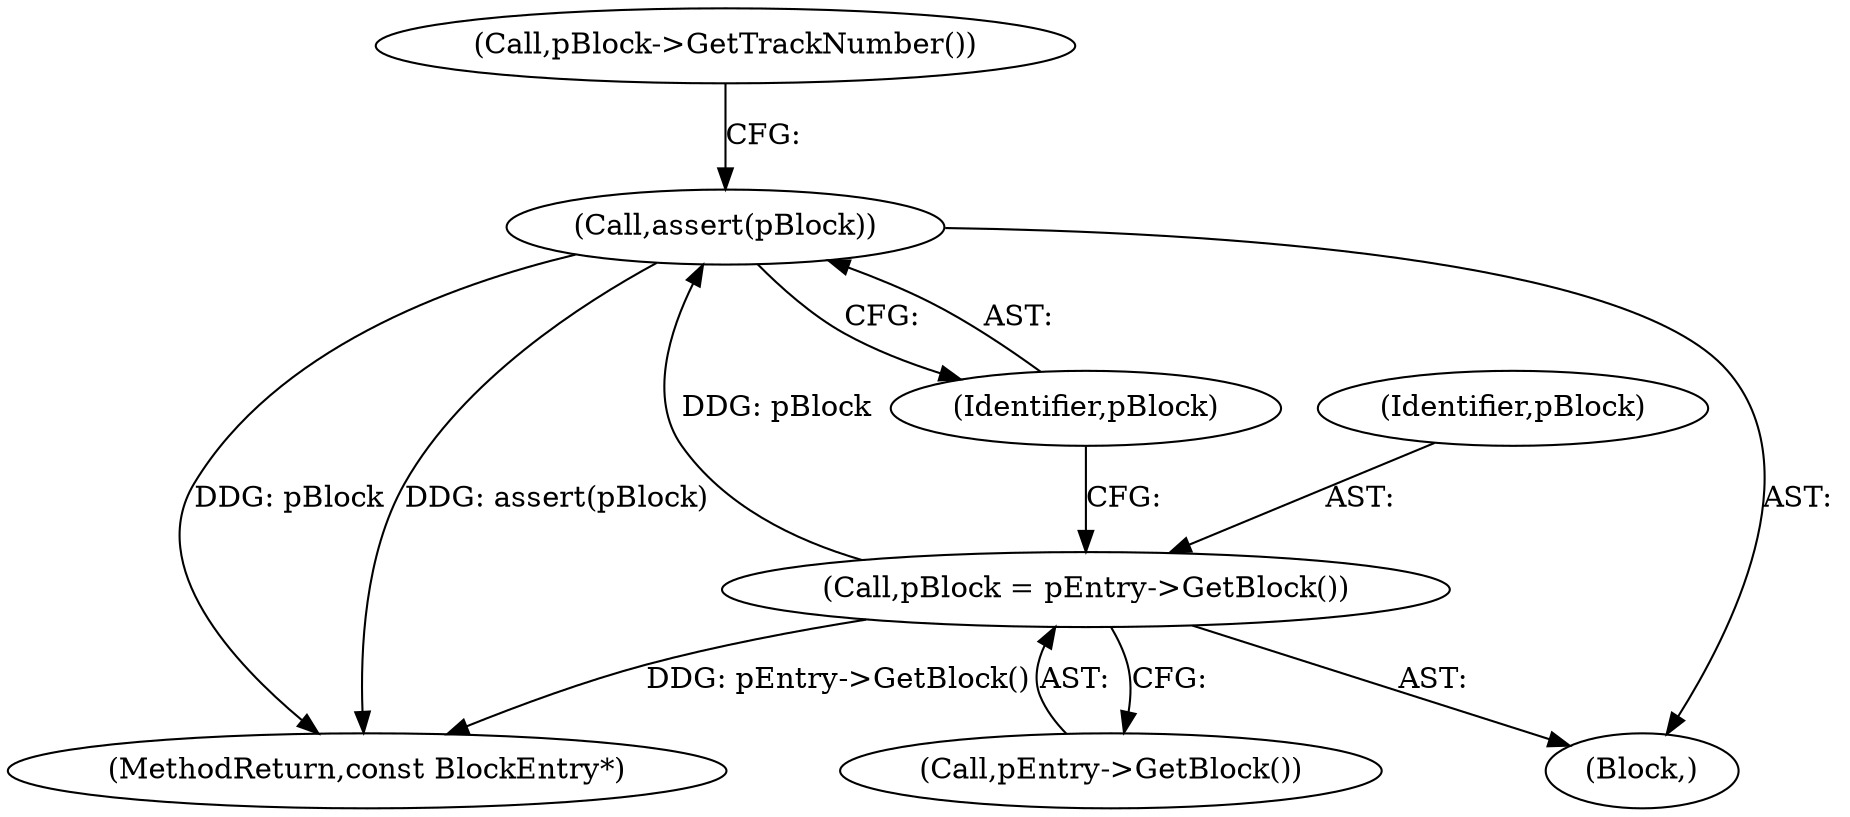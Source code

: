 digraph "0_Android_04839626ed859623901ebd3a5fd483982186b59d_78@API" {
"1000225" [label="(Call,assert(pBlock))"];
"1000222" [label="(Call,pBlock = pEntry->GetBlock())"];
"1000222" [label="(Call,pBlock = pEntry->GetBlock())"];
"1000302" [label="(MethodReturn,const BlockEntry*)"];
"1000225" [label="(Call,assert(pBlock))"];
"1000226" [label="(Identifier,pBlock)"];
"1000224" [label="(Call,pEntry->GetBlock())"];
"1000204" [label="(Block,)"];
"1000229" [label="(Call,pBlock->GetTrackNumber())"];
"1000223" [label="(Identifier,pBlock)"];
"1000225" -> "1000204"  [label="AST: "];
"1000225" -> "1000226"  [label="CFG: "];
"1000226" -> "1000225"  [label="AST: "];
"1000229" -> "1000225"  [label="CFG: "];
"1000225" -> "1000302"  [label="DDG: assert(pBlock)"];
"1000225" -> "1000302"  [label="DDG: pBlock"];
"1000222" -> "1000225"  [label="DDG: pBlock"];
"1000222" -> "1000204"  [label="AST: "];
"1000222" -> "1000224"  [label="CFG: "];
"1000223" -> "1000222"  [label="AST: "];
"1000224" -> "1000222"  [label="AST: "];
"1000226" -> "1000222"  [label="CFG: "];
"1000222" -> "1000302"  [label="DDG: pEntry->GetBlock()"];
}
